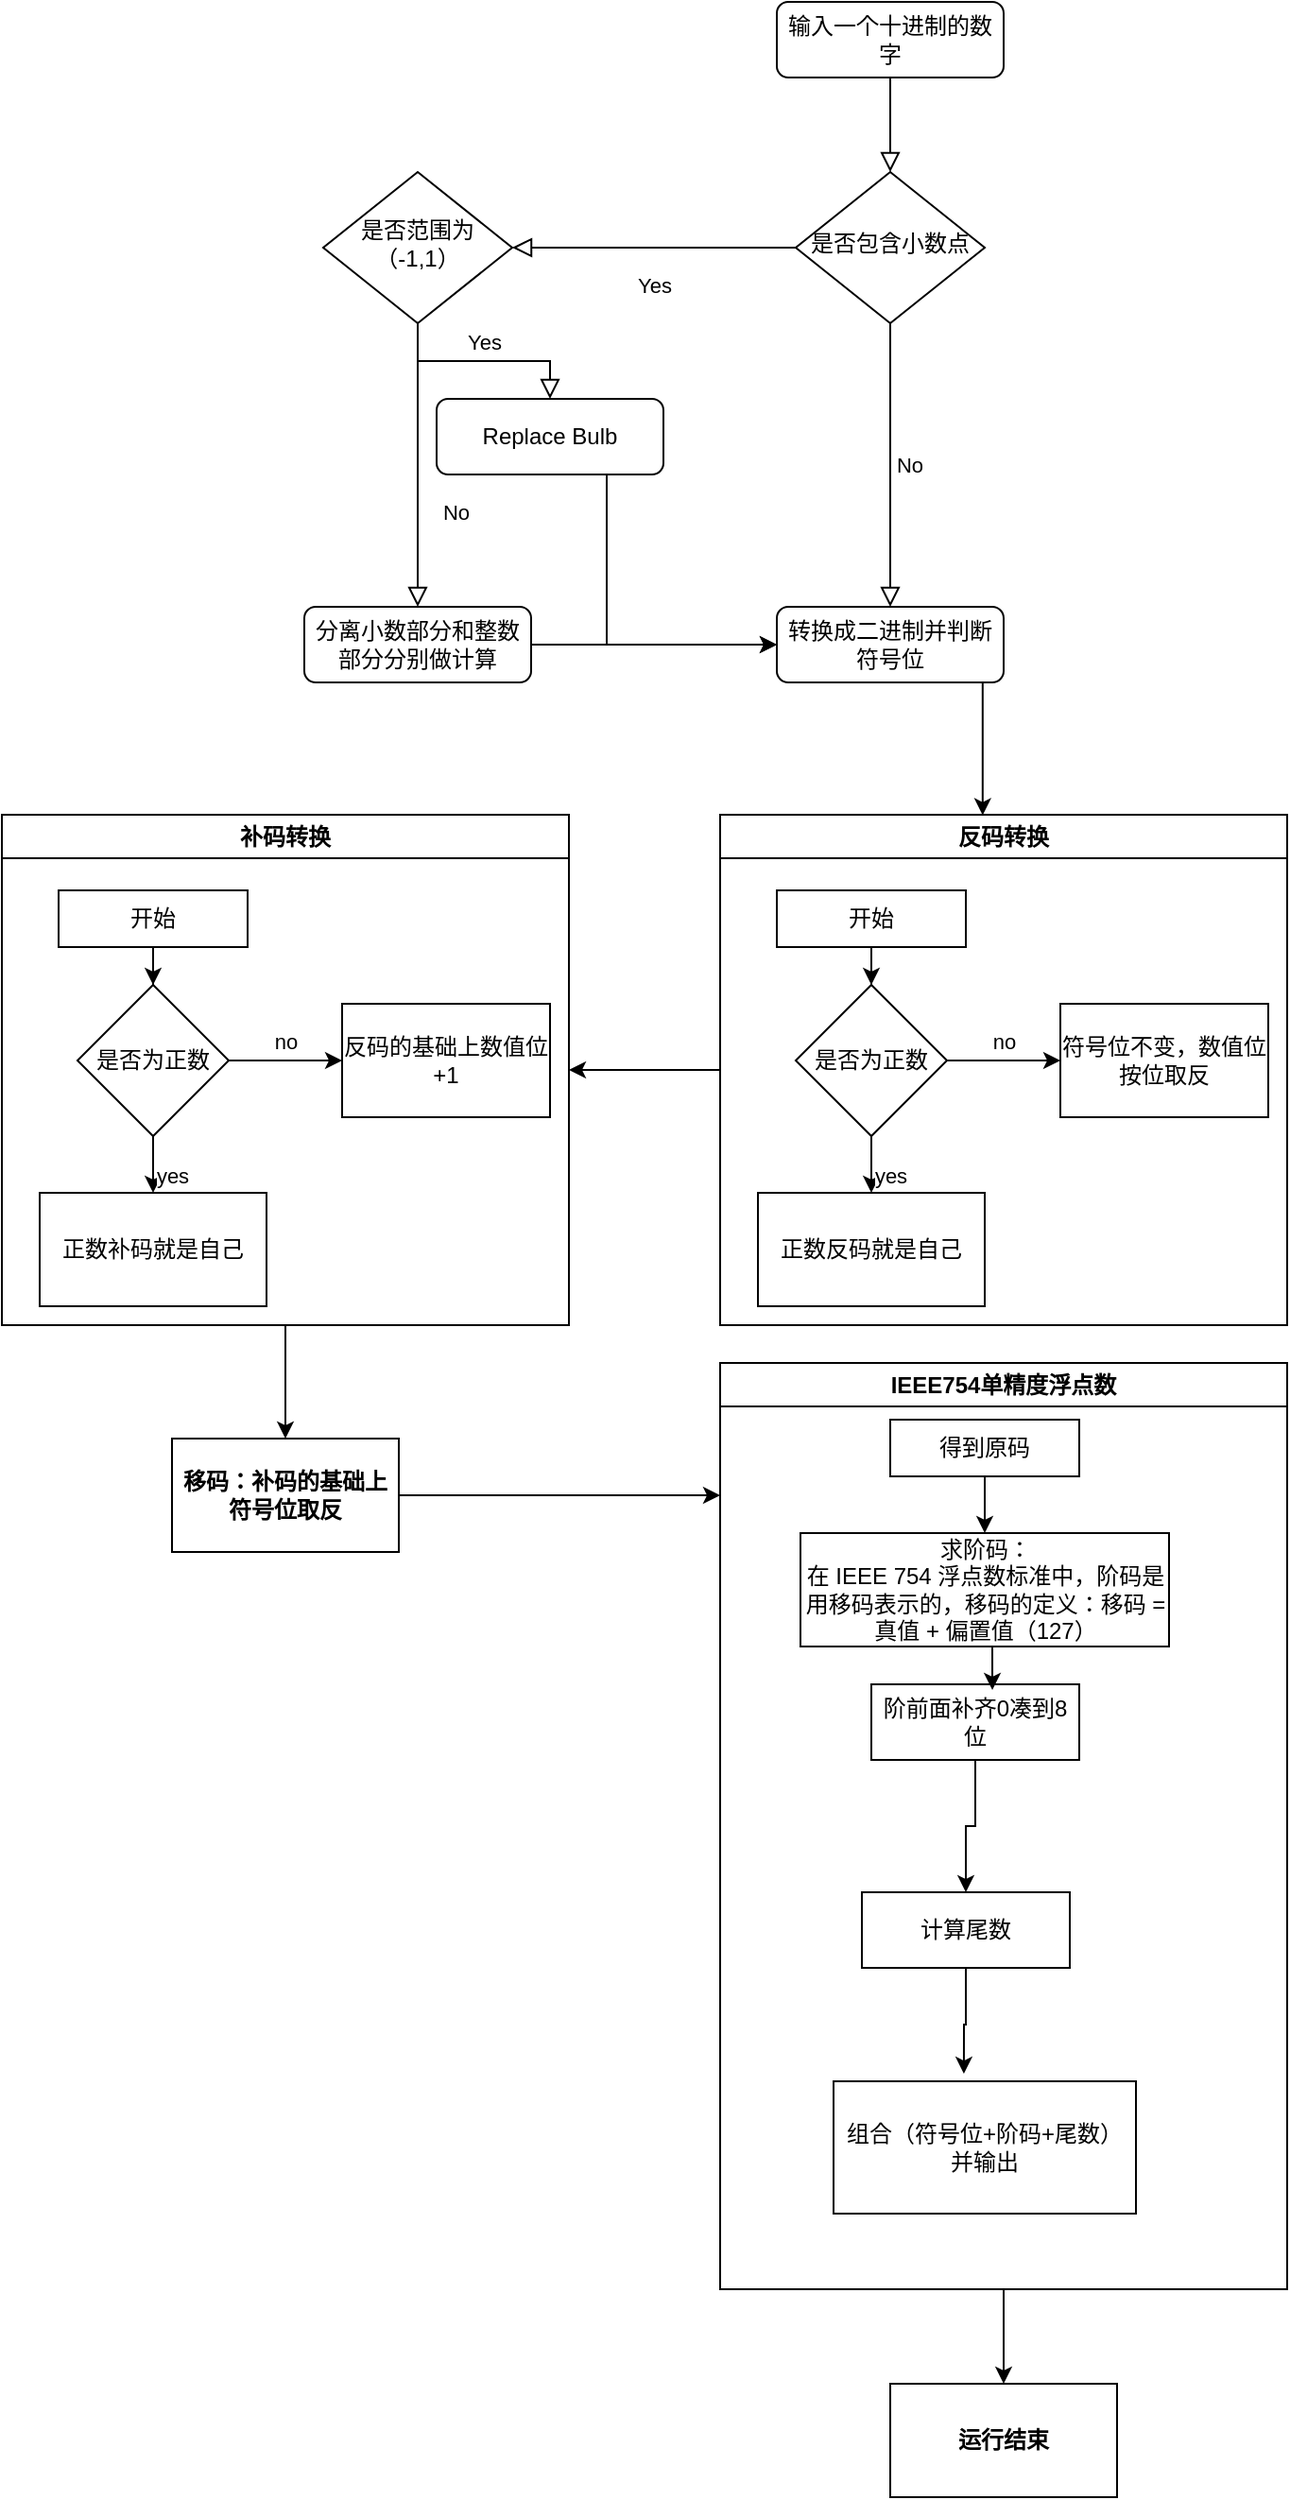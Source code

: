 <mxfile version="22.0.4" type="github">
  <diagram id="C5RBs43oDa-KdzZeNtuy" name="Page-1">
    <mxGraphModel dx="1184" dy="1101" grid="1" gridSize="10" guides="1" tooltips="1" connect="1" arrows="1" fold="1" page="1" pageScale="1" pageWidth="827" pageHeight="1169" math="0" shadow="0">
      <root>
        <mxCell id="WIyWlLk6GJQsqaUBKTNV-0" />
        <mxCell id="WIyWlLk6GJQsqaUBKTNV-1" parent="WIyWlLk6GJQsqaUBKTNV-0" />
        <mxCell id="WIyWlLk6GJQsqaUBKTNV-2" value="" style="rounded=0;html=1;jettySize=auto;orthogonalLoop=1;fontSize=11;endArrow=block;endFill=0;endSize=8;strokeWidth=1;shadow=0;labelBackgroundColor=none;edgeStyle=orthogonalEdgeStyle;" parent="WIyWlLk6GJQsqaUBKTNV-1" source="WIyWlLk6GJQsqaUBKTNV-3" target="WIyWlLk6GJQsqaUBKTNV-6" edge="1">
          <mxGeometry relative="1" as="geometry" />
        </mxCell>
        <mxCell id="WIyWlLk6GJQsqaUBKTNV-3" value="输入一个十进制的数字" style="rounded=1;whiteSpace=wrap;html=1;fontSize=12;glass=0;strokeWidth=1;shadow=0;" parent="WIyWlLk6GJQsqaUBKTNV-1" vertex="1">
          <mxGeometry x="430" y="20" width="120" height="40" as="geometry" />
        </mxCell>
        <mxCell id="WIyWlLk6GJQsqaUBKTNV-4" value="Yes" style="rounded=0;html=1;jettySize=auto;orthogonalLoop=1;fontSize=11;endArrow=block;endFill=0;endSize=8;strokeWidth=1;shadow=0;labelBackgroundColor=none;edgeStyle=orthogonalEdgeStyle;" parent="WIyWlLk6GJQsqaUBKTNV-1" source="WIyWlLk6GJQsqaUBKTNV-6" target="WIyWlLk6GJQsqaUBKTNV-10" edge="1">
          <mxGeometry y="20" relative="1" as="geometry">
            <mxPoint as="offset" />
          </mxGeometry>
        </mxCell>
        <mxCell id="WIyWlLk6GJQsqaUBKTNV-5" value="No" style="edgeStyle=orthogonalEdgeStyle;rounded=0;html=1;jettySize=auto;orthogonalLoop=1;fontSize=11;endArrow=block;endFill=0;endSize=8;strokeWidth=1;shadow=0;labelBackgroundColor=none;" parent="WIyWlLk6GJQsqaUBKTNV-1" source="WIyWlLk6GJQsqaUBKTNV-6" target="WIyWlLk6GJQsqaUBKTNV-7" edge="1">
          <mxGeometry y="10" relative="1" as="geometry">
            <mxPoint as="offset" />
          </mxGeometry>
        </mxCell>
        <mxCell id="WIyWlLk6GJQsqaUBKTNV-6" value="是否包含小数点" style="rhombus;whiteSpace=wrap;html=1;shadow=0;fontFamily=Helvetica;fontSize=12;align=center;strokeWidth=1;spacing=6;spacingTop=-4;" parent="WIyWlLk6GJQsqaUBKTNV-1" vertex="1">
          <mxGeometry x="440" y="110" width="100" height="80" as="geometry" />
        </mxCell>
        <mxCell id="WIyWlLk6GJQsqaUBKTNV-8" value="No" style="rounded=0;html=1;jettySize=auto;orthogonalLoop=1;fontSize=11;endArrow=block;endFill=0;endSize=8;strokeWidth=1;shadow=0;labelBackgroundColor=none;edgeStyle=orthogonalEdgeStyle;" parent="WIyWlLk6GJQsqaUBKTNV-1" source="WIyWlLk6GJQsqaUBKTNV-10" target="WIyWlLk6GJQsqaUBKTNV-11" edge="1">
          <mxGeometry x="0.333" y="20" relative="1" as="geometry">
            <mxPoint as="offset" />
          </mxGeometry>
        </mxCell>
        <mxCell id="WIyWlLk6GJQsqaUBKTNV-9" value="Yes" style="edgeStyle=orthogonalEdgeStyle;rounded=0;html=1;jettySize=auto;orthogonalLoop=1;fontSize=11;endArrow=block;endFill=0;endSize=8;strokeWidth=1;shadow=0;labelBackgroundColor=none;" parent="WIyWlLk6GJQsqaUBKTNV-1" source="WIyWlLk6GJQsqaUBKTNV-10" target="WIyWlLk6GJQsqaUBKTNV-12" edge="1">
          <mxGeometry y="10" relative="1" as="geometry">
            <mxPoint as="offset" />
          </mxGeometry>
        </mxCell>
        <mxCell id="WIyWlLk6GJQsqaUBKTNV-10" value="是否范围为（-1,1）" style="rhombus;whiteSpace=wrap;html=1;shadow=0;fontFamily=Helvetica;fontSize=12;align=center;strokeWidth=1;spacing=6;spacingTop=-4;" parent="WIyWlLk6GJQsqaUBKTNV-1" vertex="1">
          <mxGeometry x="190" y="110" width="100" height="80" as="geometry" />
        </mxCell>
        <mxCell id="a-_6J133EqKh91ZIbbef-30" style="edgeStyle=orthogonalEdgeStyle;rounded=0;orthogonalLoop=1;jettySize=auto;html=1;entryX=0;entryY=0.5;entryDx=0;entryDy=0;" parent="WIyWlLk6GJQsqaUBKTNV-1" source="WIyWlLk6GJQsqaUBKTNV-11" target="WIyWlLk6GJQsqaUBKTNV-7" edge="1">
          <mxGeometry relative="1" as="geometry" />
        </mxCell>
        <mxCell id="WIyWlLk6GJQsqaUBKTNV-11" value="分离小数部分和整数部分分别做计算" style="rounded=1;whiteSpace=wrap;html=1;fontSize=12;glass=0;strokeWidth=1;shadow=0;" parent="WIyWlLk6GJQsqaUBKTNV-1" vertex="1">
          <mxGeometry x="180" y="340" width="120" height="40" as="geometry" />
        </mxCell>
        <mxCell id="a-_6J133EqKh91ZIbbef-33" style="edgeStyle=orthogonalEdgeStyle;rounded=0;orthogonalLoop=1;jettySize=auto;html=1;exitX=0.75;exitY=1;exitDx=0;exitDy=0;" parent="WIyWlLk6GJQsqaUBKTNV-1" source="WIyWlLk6GJQsqaUBKTNV-12" edge="1">
          <mxGeometry relative="1" as="geometry">
            <mxPoint x="430" y="360" as="targetPoint" />
            <Array as="points">
              <mxPoint x="340" y="360" />
            </Array>
          </mxGeometry>
        </mxCell>
        <mxCell id="WIyWlLk6GJQsqaUBKTNV-12" value="Replace Bulb" style="rounded=1;whiteSpace=wrap;html=1;fontSize=12;glass=0;strokeWidth=1;shadow=0;" parent="WIyWlLk6GJQsqaUBKTNV-1" vertex="1">
          <mxGeometry x="250" y="230" width="120" height="40" as="geometry" />
        </mxCell>
        <mxCell id="Gen7DUi7adraW_FfG2y3-12" value="" style="edgeStyle=orthogonalEdgeStyle;rounded=0;orthogonalLoop=1;jettySize=auto;html=1;" edge="1" parent="WIyWlLk6GJQsqaUBKTNV-1" source="Gen7DUi7adraW_FfG2y3-0" target="Gen7DUi7adraW_FfG2y3-11">
          <mxGeometry relative="1" as="geometry" />
        </mxCell>
        <mxCell id="Gen7DUi7adraW_FfG2y3-0" value="补码转换" style="swimlane;whiteSpace=wrap;html=1;" vertex="1" parent="WIyWlLk6GJQsqaUBKTNV-1">
          <mxGeometry x="20" y="450" width="300" height="270" as="geometry" />
        </mxCell>
        <mxCell id="Gen7DUi7adraW_FfG2y3-1" value="" style="edgeStyle=orthogonalEdgeStyle;rounded=0;orthogonalLoop=1;jettySize=auto;html=1;" edge="1" parent="Gen7DUi7adraW_FfG2y3-0" source="Gen7DUi7adraW_FfG2y3-2" target="Gen7DUi7adraW_FfG2y3-7">
          <mxGeometry relative="1" as="geometry" />
        </mxCell>
        <mxCell id="Gen7DUi7adraW_FfG2y3-2" value="开始" style="rounded=0;whiteSpace=wrap;html=1;" vertex="1" parent="Gen7DUi7adraW_FfG2y3-0">
          <mxGeometry x="30" y="40" width="100" height="30" as="geometry" />
        </mxCell>
        <mxCell id="Gen7DUi7adraW_FfG2y3-3" value="" style="edgeStyle=orthogonalEdgeStyle;rounded=0;orthogonalLoop=1;jettySize=auto;html=1;" edge="1" parent="Gen7DUi7adraW_FfG2y3-0" source="Gen7DUi7adraW_FfG2y3-7" target="Gen7DUi7adraW_FfG2y3-8">
          <mxGeometry relative="1" as="geometry" />
        </mxCell>
        <mxCell id="Gen7DUi7adraW_FfG2y3-4" value="yes" style="edgeLabel;html=1;align=center;verticalAlign=middle;resizable=0;points=[];" vertex="1" connectable="0" parent="Gen7DUi7adraW_FfG2y3-3">
          <mxGeometry x="-0.252" y="1" relative="1" as="geometry">
            <mxPoint x="9" y="2" as="offset" />
          </mxGeometry>
        </mxCell>
        <mxCell id="Gen7DUi7adraW_FfG2y3-5" value="" style="edgeStyle=orthogonalEdgeStyle;rounded=0;orthogonalLoop=1;jettySize=auto;html=1;" edge="1" parent="Gen7DUi7adraW_FfG2y3-0" source="Gen7DUi7adraW_FfG2y3-7" target="Gen7DUi7adraW_FfG2y3-9">
          <mxGeometry relative="1" as="geometry" />
        </mxCell>
        <mxCell id="Gen7DUi7adraW_FfG2y3-6" value="no" style="edgeLabel;html=1;align=center;verticalAlign=middle;resizable=0;points=[];" vertex="1" connectable="0" parent="Gen7DUi7adraW_FfG2y3-5">
          <mxGeometry x="-0.122" relative="1" as="geometry">
            <mxPoint x="3" y="-10" as="offset" />
          </mxGeometry>
        </mxCell>
        <mxCell id="Gen7DUi7adraW_FfG2y3-7" value="是否为正数" style="rhombus;whiteSpace=wrap;html=1;rounded=0;" vertex="1" parent="Gen7DUi7adraW_FfG2y3-0">
          <mxGeometry x="40" y="90" width="80" height="80" as="geometry" />
        </mxCell>
        <mxCell id="Gen7DUi7adraW_FfG2y3-8" value="正数补码就是自己" style="whiteSpace=wrap;html=1;rounded=0;" vertex="1" parent="Gen7DUi7adraW_FfG2y3-0">
          <mxGeometry x="20" y="200" width="120" height="60" as="geometry" />
        </mxCell>
        <mxCell id="Gen7DUi7adraW_FfG2y3-9" value="反码的基础上数值位+1" style="rounded=0;whiteSpace=wrap;html=1;" vertex="1" parent="Gen7DUi7adraW_FfG2y3-0">
          <mxGeometry x="180" y="100" width="110" height="60" as="geometry" />
        </mxCell>
        <mxCell id="WIyWlLk6GJQsqaUBKTNV-7" value="转换成二进制并判断符号位" style="rounded=1;whiteSpace=wrap;html=1;fontSize=12;glass=0;strokeWidth=1;shadow=0;" parent="WIyWlLk6GJQsqaUBKTNV-1" vertex="1">
          <mxGeometry x="430" y="340" width="120" height="40" as="geometry" />
        </mxCell>
        <mxCell id="Gen7DUi7adraW_FfG2y3-14" style="edgeStyle=orthogonalEdgeStyle;rounded=0;orthogonalLoop=1;jettySize=auto;html=1;entryX=1;entryY=0.5;entryDx=0;entryDy=0;" edge="1" parent="WIyWlLk6GJQsqaUBKTNV-1" source="a-_6J133EqKh91ZIbbef-4" target="Gen7DUi7adraW_FfG2y3-0">
          <mxGeometry relative="1" as="geometry" />
        </mxCell>
        <mxCell id="a-_6J133EqKh91ZIbbef-4" value="反码转换" style="swimlane;whiteSpace=wrap;html=1;" parent="WIyWlLk6GJQsqaUBKTNV-1" vertex="1">
          <mxGeometry x="400" y="450" width="300" height="270" as="geometry" />
        </mxCell>
        <mxCell id="a-_6J133EqKh91ZIbbef-7" value="" style="edgeStyle=orthogonalEdgeStyle;rounded=0;orthogonalLoop=1;jettySize=auto;html=1;" parent="a-_6J133EqKh91ZIbbef-4" source="a-_6J133EqKh91ZIbbef-5" target="a-_6J133EqKh91ZIbbef-6" edge="1">
          <mxGeometry relative="1" as="geometry" />
        </mxCell>
        <mxCell id="a-_6J133EqKh91ZIbbef-5" value="开始" style="rounded=0;whiteSpace=wrap;html=1;" parent="a-_6J133EqKh91ZIbbef-4" vertex="1">
          <mxGeometry x="30" y="40" width="100" height="30" as="geometry" />
        </mxCell>
        <mxCell id="a-_6J133EqKh91ZIbbef-10" value="" style="edgeStyle=orthogonalEdgeStyle;rounded=0;orthogonalLoop=1;jettySize=auto;html=1;" parent="a-_6J133EqKh91ZIbbef-4" source="a-_6J133EqKh91ZIbbef-6" target="a-_6J133EqKh91ZIbbef-9" edge="1">
          <mxGeometry relative="1" as="geometry" />
        </mxCell>
        <mxCell id="a-_6J133EqKh91ZIbbef-11" value="yes" style="edgeLabel;html=1;align=center;verticalAlign=middle;resizable=0;points=[];" parent="a-_6J133EqKh91ZIbbef-10" vertex="1" connectable="0">
          <mxGeometry x="-0.252" y="1" relative="1" as="geometry">
            <mxPoint x="9" y="2" as="offset" />
          </mxGeometry>
        </mxCell>
        <mxCell id="a-_6J133EqKh91ZIbbef-13" value="" style="edgeStyle=orthogonalEdgeStyle;rounded=0;orthogonalLoop=1;jettySize=auto;html=1;" parent="a-_6J133EqKh91ZIbbef-4" source="a-_6J133EqKh91ZIbbef-6" target="a-_6J133EqKh91ZIbbef-12" edge="1">
          <mxGeometry relative="1" as="geometry" />
        </mxCell>
        <mxCell id="a-_6J133EqKh91ZIbbef-14" value="no" style="edgeLabel;html=1;align=center;verticalAlign=middle;resizable=0;points=[];" parent="a-_6J133EqKh91ZIbbef-13" vertex="1" connectable="0">
          <mxGeometry x="-0.122" relative="1" as="geometry">
            <mxPoint x="3" y="-10" as="offset" />
          </mxGeometry>
        </mxCell>
        <mxCell id="a-_6J133EqKh91ZIbbef-6" value="是否为正数" style="rhombus;whiteSpace=wrap;html=1;rounded=0;" parent="a-_6J133EqKh91ZIbbef-4" vertex="1">
          <mxGeometry x="40" y="90" width="80" height="80" as="geometry" />
        </mxCell>
        <mxCell id="a-_6J133EqKh91ZIbbef-9" value="正数反码就是自己" style="whiteSpace=wrap;html=1;rounded=0;" parent="a-_6J133EqKh91ZIbbef-4" vertex="1">
          <mxGeometry x="20" y="200" width="120" height="60" as="geometry" />
        </mxCell>
        <mxCell id="a-_6J133EqKh91ZIbbef-12" value="符号位不变，数值位按位取反" style="rounded=0;whiteSpace=wrap;html=1;" parent="a-_6J133EqKh91ZIbbef-4" vertex="1">
          <mxGeometry x="180" y="100" width="110" height="60" as="geometry" />
        </mxCell>
        <mxCell id="a-_6J133EqKh91ZIbbef-28" style="edgeStyle=orthogonalEdgeStyle;rounded=0;orthogonalLoop=1;jettySize=auto;html=1;exitX=0.5;exitY=1;exitDx=0;exitDy=0;entryX=0.463;entryY=0.001;entryDx=0;entryDy=0;entryPerimeter=0;" parent="WIyWlLk6GJQsqaUBKTNV-1" source="WIyWlLk6GJQsqaUBKTNV-7" target="a-_6J133EqKh91ZIbbef-4" edge="1">
          <mxGeometry relative="1" as="geometry">
            <Array as="points">
              <mxPoint x="539" y="380" />
            </Array>
          </mxGeometry>
        </mxCell>
        <mxCell id="Gen7DUi7adraW_FfG2y3-31" style="edgeStyle=orthogonalEdgeStyle;rounded=0;orthogonalLoop=1;jettySize=auto;html=1;" edge="1" parent="WIyWlLk6GJQsqaUBKTNV-1" source="Gen7DUi7adraW_FfG2y3-11">
          <mxGeometry relative="1" as="geometry">
            <mxPoint x="400" y="810" as="targetPoint" />
          </mxGeometry>
        </mxCell>
        <mxCell id="Gen7DUi7adraW_FfG2y3-11" value="移码：补码的基础上符号位取反" style="whiteSpace=wrap;html=1;fontStyle=1;startSize=23;" vertex="1" parent="WIyWlLk6GJQsqaUBKTNV-1">
          <mxGeometry x="110" y="780" width="120" height="60" as="geometry" />
        </mxCell>
        <mxCell id="Gen7DUi7adraW_FfG2y3-33" value="" style="edgeStyle=orthogonalEdgeStyle;rounded=0;orthogonalLoop=1;jettySize=auto;html=1;" edge="1" parent="WIyWlLk6GJQsqaUBKTNV-1" source="Gen7DUi7adraW_FfG2y3-15" target="Gen7DUi7adraW_FfG2y3-32">
          <mxGeometry relative="1" as="geometry" />
        </mxCell>
        <mxCell id="Gen7DUi7adraW_FfG2y3-15" value="IEEE754单精度浮点数" style="swimlane;whiteSpace=wrap;html=1;" vertex="1" parent="WIyWlLk6GJQsqaUBKTNV-1">
          <mxGeometry x="400" y="740" width="300" height="490" as="geometry" />
        </mxCell>
        <mxCell id="Gen7DUi7adraW_FfG2y3-34" style="edgeStyle=orthogonalEdgeStyle;rounded=0;orthogonalLoop=1;jettySize=auto;html=1;exitX=0.5;exitY=1;exitDx=0;exitDy=0;entryX=0.5;entryY=0;entryDx=0;entryDy=0;" edge="1" parent="Gen7DUi7adraW_FfG2y3-15" source="Gen7DUi7adraW_FfG2y3-17" target="Gen7DUi7adraW_FfG2y3-27">
          <mxGeometry relative="1" as="geometry" />
        </mxCell>
        <mxCell id="Gen7DUi7adraW_FfG2y3-17" value="得到原码" style="rounded=0;whiteSpace=wrap;html=1;" vertex="1" parent="Gen7DUi7adraW_FfG2y3-15">
          <mxGeometry x="90" y="30" width="100" height="30" as="geometry" />
        </mxCell>
        <mxCell id="Gen7DUi7adraW_FfG2y3-27" value="求阶码：&lt;br&gt;在 IEEE 754 浮点数标准中，阶码是用移码表示的，移码的定义：移码 = 真值 + 偏置值（127）" style="rounded=0;whiteSpace=wrap;html=1;" vertex="1" parent="Gen7DUi7adraW_FfG2y3-15">
          <mxGeometry x="42.5" y="90" width="195" height="60" as="geometry" />
        </mxCell>
        <mxCell id="Gen7DUi7adraW_FfG2y3-36" style="edgeStyle=orthogonalEdgeStyle;rounded=0;orthogonalLoop=1;jettySize=auto;html=1;exitX=0.5;exitY=1;exitDx=0;exitDy=0;" edge="1" parent="Gen7DUi7adraW_FfG2y3-15" source="Gen7DUi7adraW_FfG2y3-28" target="Gen7DUi7adraW_FfG2y3-29">
          <mxGeometry relative="1" as="geometry" />
        </mxCell>
        <mxCell id="Gen7DUi7adraW_FfG2y3-28" value="阶前面补齐0凑到8位" style="rounded=0;whiteSpace=wrap;html=1;" vertex="1" parent="Gen7DUi7adraW_FfG2y3-15">
          <mxGeometry x="80" y="170" width="110" height="40" as="geometry" />
        </mxCell>
        <mxCell id="Gen7DUi7adraW_FfG2y3-29" value="计算尾数" style="rounded=0;whiteSpace=wrap;html=1;" vertex="1" parent="Gen7DUi7adraW_FfG2y3-15">
          <mxGeometry x="75" y="280" width="110" height="40" as="geometry" />
        </mxCell>
        <mxCell id="Gen7DUi7adraW_FfG2y3-30" value="组合（符号位+阶码+尾数） 并输出" style="rounded=0;whiteSpace=wrap;html=1;" vertex="1" parent="Gen7DUi7adraW_FfG2y3-15">
          <mxGeometry x="60" y="380" width="160" height="70" as="geometry" />
        </mxCell>
        <mxCell id="Gen7DUi7adraW_FfG2y3-35" style="edgeStyle=orthogonalEdgeStyle;rounded=0;orthogonalLoop=1;jettySize=auto;html=1;exitX=0.5;exitY=1;exitDx=0;exitDy=0;entryX=0.582;entryY=0.075;entryDx=0;entryDy=0;entryPerimeter=0;" edge="1" parent="Gen7DUi7adraW_FfG2y3-15" source="Gen7DUi7adraW_FfG2y3-27" target="Gen7DUi7adraW_FfG2y3-28">
          <mxGeometry relative="1" as="geometry" />
        </mxCell>
        <mxCell id="Gen7DUi7adraW_FfG2y3-37" style="edgeStyle=orthogonalEdgeStyle;rounded=0;orthogonalLoop=1;jettySize=auto;html=1;exitX=0.5;exitY=1;exitDx=0;exitDy=0;entryX=0.431;entryY=-0.057;entryDx=0;entryDy=0;entryPerimeter=0;" edge="1" parent="Gen7DUi7adraW_FfG2y3-15" source="Gen7DUi7adraW_FfG2y3-29" target="Gen7DUi7adraW_FfG2y3-30">
          <mxGeometry relative="1" as="geometry" />
        </mxCell>
        <mxCell id="Gen7DUi7adraW_FfG2y3-32" value="运行结束" style="whiteSpace=wrap;html=1;fontStyle=1;startSize=23;" vertex="1" parent="WIyWlLk6GJQsqaUBKTNV-1">
          <mxGeometry x="490" y="1280" width="120" height="60" as="geometry" />
        </mxCell>
      </root>
    </mxGraphModel>
  </diagram>
</mxfile>
